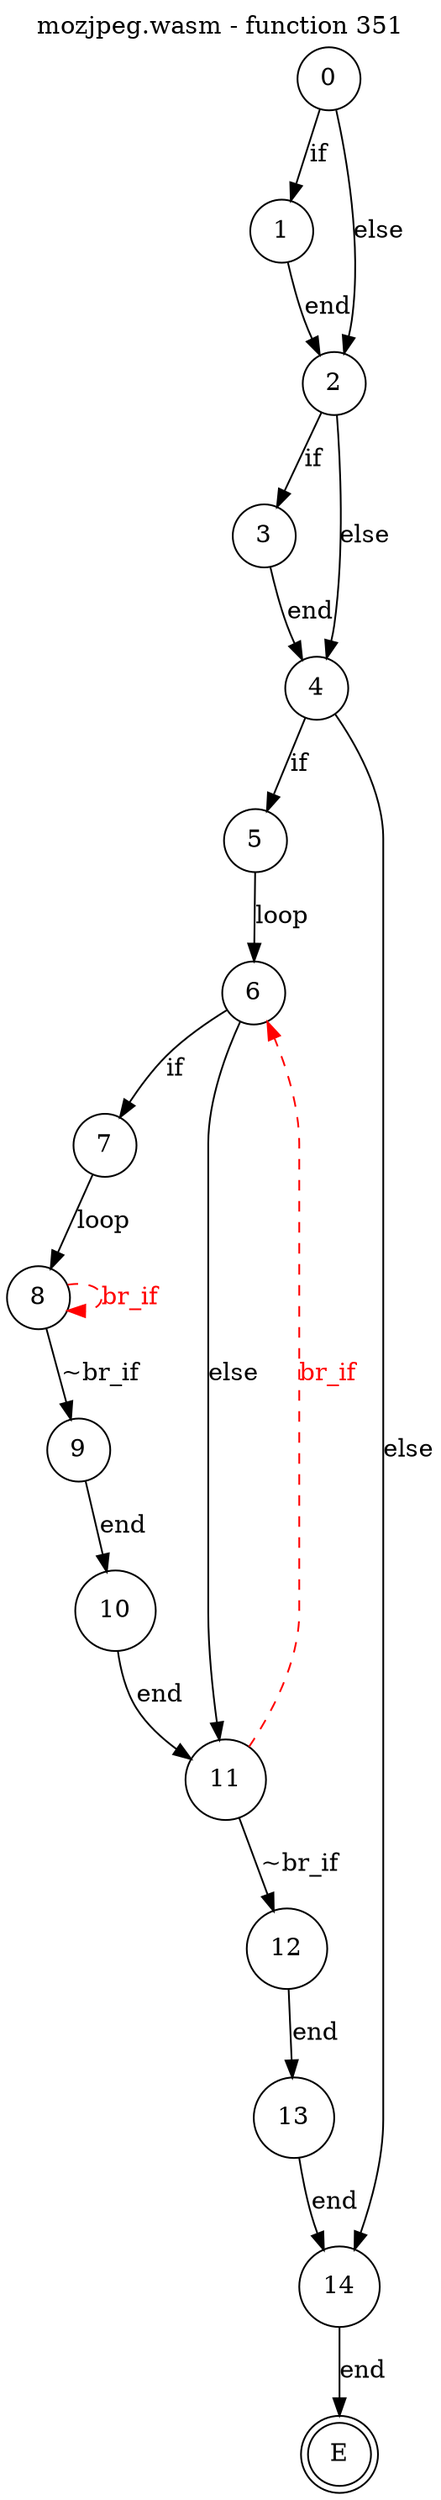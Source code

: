 digraph finite_state_machine {
    label = "mozjpeg.wasm - function 351"
    labelloc =  t
    labelfontsize = 16
    labelfontcolor = black
    labelfontname = "Helvetica"
    node [shape = doublecircle]; E ;
node [shape=circle, fontcolor=black, style="", label="0"]0
node [shape=circle, fontcolor=black, style="", label="1"]1
node [shape=circle, fontcolor=black, style="", label="2"]2
node [shape=circle, fontcolor=black, style="", label="3"]3
node [shape=circle, fontcolor=black, style="", label="4"]4
node [shape=circle, fontcolor=black, style="", label="5"]5
node [shape=circle, fontcolor=black, style="", label="6"]6
node [shape=circle, fontcolor=black, style="", label="7"]7
node [shape=circle, fontcolor=black, style="", label="8"]8
node [shape=circle, fontcolor=black, style="", label="9"]9
node [shape=circle, fontcolor=black, style="", label="10"]10
node [shape=circle, fontcolor=black, style="", label="11"]11
node [shape=circle, fontcolor=black, style="", label="12"]12
node [shape=circle, fontcolor=black, style="", label="13"]13
node [shape=circle, fontcolor=black, style="", label="14"]14
node [shape=circle, fontcolor=black, style="", label="E"]E
    0 -> 1[label="if"];
    0 -> 2[label="else"];
    1 -> 2[label="end"];
    2 -> 3[label="if"];
    2 -> 4[label="else"];
    3 -> 4[label="end"];
    4 -> 5[label="if"];
    4 -> 14[label="else"];
    5 -> 6[label="loop"];
    6 -> 7[label="if"];
    6 -> 11[label="else"];
    7 -> 8[label="loop"];
    8 -> 9[label="~br_if"];
    8 -> 8[style="dashed" color="red" fontcolor="red" label="br_if"];
    9 -> 10[label="end"];
    10 -> 11[label="end"];
    11 -> 12[label="~br_if"];
    11 -> 6[style="dashed" color="red" fontcolor="red" label="br_if"];
    12 -> 13[label="end"];
    13 -> 14[label="end"];
    14 -> E[label="end"];
}
